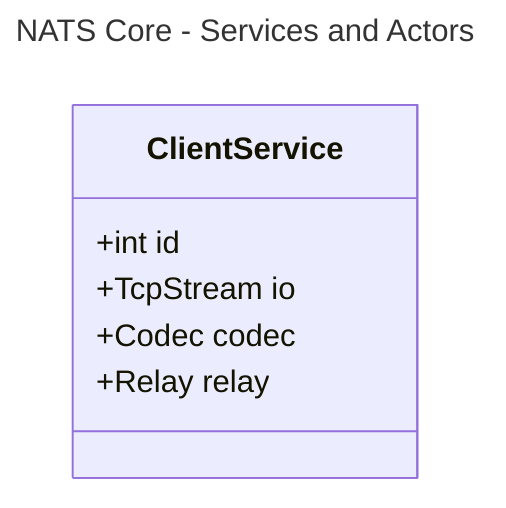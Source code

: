 ---
title: "NATS Core - Services and Actors"
---
classDiagram
  ClientService : +int id
  ClientService : +TcpStream io
  ClientService : +Codec codec
  ClientService : +Relay relay